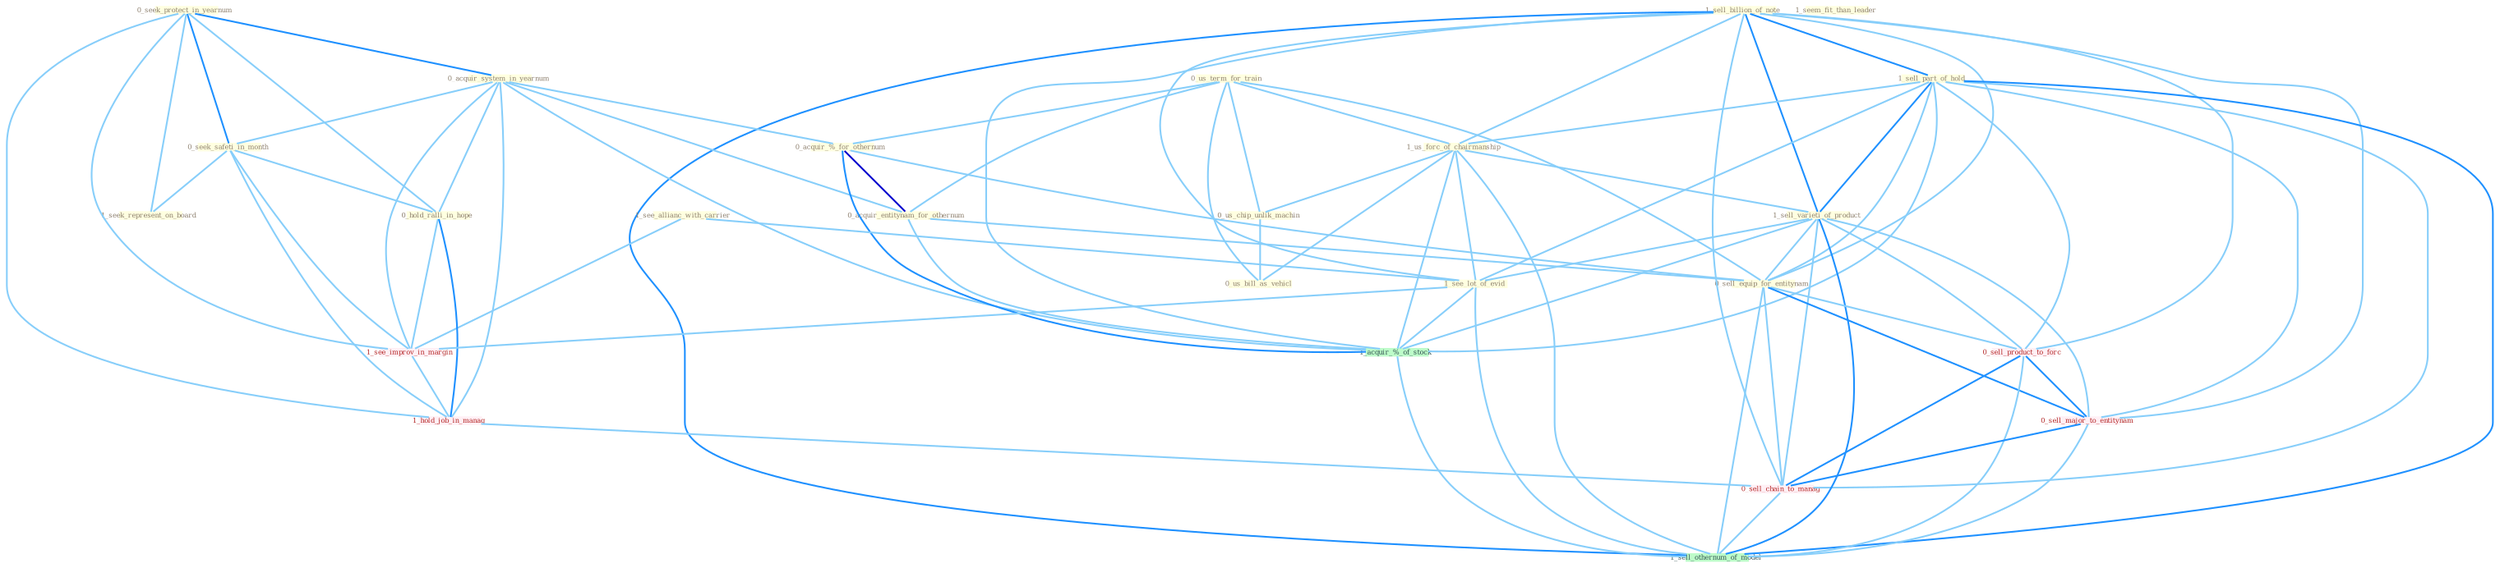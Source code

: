 Graph G{ 
    node
    [shape=polygon,style=filled,width=.5,height=.06,color="#BDFCC9",fixedsize=true,fontsize=4,
    fontcolor="#2f4f4f"];
    {node
    [color="#ffffe0", fontcolor="#8b7d6b"] "1_sell_billion_of_note " "1_sell_part_of_hold " "1_seem_fit_than_leader " "0_us_term_for_train " "1_us_forc_of_chairmanship " "0_seek_protect_in_yearnum " "0_acquir_system_in_yearnum " "0_acquir_%_for_othernum " "0_seek_safeti_in_month " "1_see_allianc_with_carrier " "0_acquir_entitynam_for_othernum " "0_us_chip_unlik_machin " "1_sell_varieti_of_product " "0_sell_equip_for_entitynam " "1_seek_represent_on_board " "0_us_bill_as_vehicl " "0_hold_ralli_in_hope " "1_see_lot_of_evid "}
{node [color="#fff0f5", fontcolor="#b22222"] "1_see_improv_in_margin " "1_hold_job_in_manag " "0_sell_product_to_forc " "0_sell_major_to_entitynam " "0_sell_chain_to_manag "}
edge [color="#B0E2FF"];

	"1_sell_billion_of_note " -- "1_sell_part_of_hold " [w="2", color="#1e90ff" , len=0.8];
	"1_sell_billion_of_note " -- "1_us_forc_of_chairmanship " [w="1", color="#87cefa" ];
	"1_sell_billion_of_note " -- "1_sell_varieti_of_product " [w="2", color="#1e90ff" , len=0.8];
	"1_sell_billion_of_note " -- "0_sell_equip_for_entitynam " [w="1", color="#87cefa" ];
	"1_sell_billion_of_note " -- "1_see_lot_of_evid " [w="1", color="#87cefa" ];
	"1_sell_billion_of_note " -- "1_acquir_%_of_stock " [w="1", color="#87cefa" ];
	"1_sell_billion_of_note " -- "0_sell_product_to_forc " [w="1", color="#87cefa" ];
	"1_sell_billion_of_note " -- "0_sell_major_to_entitynam " [w="1", color="#87cefa" ];
	"1_sell_billion_of_note " -- "0_sell_chain_to_manag " [w="1", color="#87cefa" ];
	"1_sell_billion_of_note " -- "1_sell_othernum_of_model " [w="2", color="#1e90ff" , len=0.8];
	"1_sell_part_of_hold " -- "1_us_forc_of_chairmanship " [w="1", color="#87cefa" ];
	"1_sell_part_of_hold " -- "1_sell_varieti_of_product " [w="2", color="#1e90ff" , len=0.8];
	"1_sell_part_of_hold " -- "0_sell_equip_for_entitynam " [w="1", color="#87cefa" ];
	"1_sell_part_of_hold " -- "1_see_lot_of_evid " [w="1", color="#87cefa" ];
	"1_sell_part_of_hold " -- "1_acquir_%_of_stock " [w="1", color="#87cefa" ];
	"1_sell_part_of_hold " -- "0_sell_product_to_forc " [w="1", color="#87cefa" ];
	"1_sell_part_of_hold " -- "0_sell_major_to_entitynam " [w="1", color="#87cefa" ];
	"1_sell_part_of_hold " -- "0_sell_chain_to_manag " [w="1", color="#87cefa" ];
	"1_sell_part_of_hold " -- "1_sell_othernum_of_model " [w="2", color="#1e90ff" , len=0.8];
	"0_us_term_for_train " -- "1_us_forc_of_chairmanship " [w="1", color="#87cefa" ];
	"0_us_term_for_train " -- "0_acquir_%_for_othernum " [w="1", color="#87cefa" ];
	"0_us_term_for_train " -- "0_acquir_entitynam_for_othernum " [w="1", color="#87cefa" ];
	"0_us_term_for_train " -- "0_us_chip_unlik_machin " [w="1", color="#87cefa" ];
	"0_us_term_for_train " -- "0_sell_equip_for_entitynam " [w="1", color="#87cefa" ];
	"0_us_term_for_train " -- "0_us_bill_as_vehicl " [w="1", color="#87cefa" ];
	"1_us_forc_of_chairmanship " -- "0_us_chip_unlik_machin " [w="1", color="#87cefa" ];
	"1_us_forc_of_chairmanship " -- "1_sell_varieti_of_product " [w="1", color="#87cefa" ];
	"1_us_forc_of_chairmanship " -- "0_us_bill_as_vehicl " [w="1", color="#87cefa" ];
	"1_us_forc_of_chairmanship " -- "1_see_lot_of_evid " [w="1", color="#87cefa" ];
	"1_us_forc_of_chairmanship " -- "1_acquir_%_of_stock " [w="1", color="#87cefa" ];
	"1_us_forc_of_chairmanship " -- "1_sell_othernum_of_model " [w="1", color="#87cefa" ];
	"0_seek_protect_in_yearnum " -- "0_acquir_system_in_yearnum " [w="2", color="#1e90ff" , len=0.8];
	"0_seek_protect_in_yearnum " -- "0_seek_safeti_in_month " [w="2", color="#1e90ff" , len=0.8];
	"0_seek_protect_in_yearnum " -- "1_seek_represent_on_board " [w="1", color="#87cefa" ];
	"0_seek_protect_in_yearnum " -- "0_hold_ralli_in_hope " [w="1", color="#87cefa" ];
	"0_seek_protect_in_yearnum " -- "1_see_improv_in_margin " [w="1", color="#87cefa" ];
	"0_seek_protect_in_yearnum " -- "1_hold_job_in_manag " [w="1", color="#87cefa" ];
	"0_acquir_system_in_yearnum " -- "0_acquir_%_for_othernum " [w="1", color="#87cefa" ];
	"0_acquir_system_in_yearnum " -- "0_seek_safeti_in_month " [w="1", color="#87cefa" ];
	"0_acquir_system_in_yearnum " -- "0_acquir_entitynam_for_othernum " [w="1", color="#87cefa" ];
	"0_acquir_system_in_yearnum " -- "0_hold_ralli_in_hope " [w="1", color="#87cefa" ];
	"0_acquir_system_in_yearnum " -- "1_see_improv_in_margin " [w="1", color="#87cefa" ];
	"0_acquir_system_in_yearnum " -- "1_acquir_%_of_stock " [w="1", color="#87cefa" ];
	"0_acquir_system_in_yearnum " -- "1_hold_job_in_manag " [w="1", color="#87cefa" ];
	"0_acquir_%_for_othernum " -- "0_acquir_entitynam_for_othernum " [w="3", color="#0000cd" , len=0.6];
	"0_acquir_%_for_othernum " -- "0_sell_equip_for_entitynam " [w="1", color="#87cefa" ];
	"0_acquir_%_for_othernum " -- "1_acquir_%_of_stock " [w="2", color="#1e90ff" , len=0.8];
	"0_seek_safeti_in_month " -- "1_seek_represent_on_board " [w="1", color="#87cefa" ];
	"0_seek_safeti_in_month " -- "0_hold_ralli_in_hope " [w="1", color="#87cefa" ];
	"0_seek_safeti_in_month " -- "1_see_improv_in_margin " [w="1", color="#87cefa" ];
	"0_seek_safeti_in_month " -- "1_hold_job_in_manag " [w="1", color="#87cefa" ];
	"1_see_allianc_with_carrier " -- "1_see_lot_of_evid " [w="1", color="#87cefa" ];
	"1_see_allianc_with_carrier " -- "1_see_improv_in_margin " [w="1", color="#87cefa" ];
	"0_acquir_entitynam_for_othernum " -- "0_sell_equip_for_entitynam " [w="1", color="#87cefa" ];
	"0_acquir_entitynam_for_othernum " -- "1_acquir_%_of_stock " [w="1", color="#87cefa" ];
	"0_us_chip_unlik_machin " -- "0_us_bill_as_vehicl " [w="1", color="#87cefa" ];
	"1_sell_varieti_of_product " -- "0_sell_equip_for_entitynam " [w="1", color="#87cefa" ];
	"1_sell_varieti_of_product " -- "1_see_lot_of_evid " [w="1", color="#87cefa" ];
	"1_sell_varieti_of_product " -- "1_acquir_%_of_stock " [w="1", color="#87cefa" ];
	"1_sell_varieti_of_product " -- "0_sell_product_to_forc " [w="1", color="#87cefa" ];
	"1_sell_varieti_of_product " -- "0_sell_major_to_entitynam " [w="1", color="#87cefa" ];
	"1_sell_varieti_of_product " -- "0_sell_chain_to_manag " [w="1", color="#87cefa" ];
	"1_sell_varieti_of_product " -- "1_sell_othernum_of_model " [w="2", color="#1e90ff" , len=0.8];
	"0_sell_equip_for_entitynam " -- "0_sell_product_to_forc " [w="1", color="#87cefa" ];
	"0_sell_equip_for_entitynam " -- "0_sell_major_to_entitynam " [w="2", color="#1e90ff" , len=0.8];
	"0_sell_equip_for_entitynam " -- "0_sell_chain_to_manag " [w="1", color="#87cefa" ];
	"0_sell_equip_for_entitynam " -- "1_sell_othernum_of_model " [w="1", color="#87cefa" ];
	"0_hold_ralli_in_hope " -- "1_see_improv_in_margin " [w="1", color="#87cefa" ];
	"0_hold_ralli_in_hope " -- "1_hold_job_in_manag " [w="2", color="#1e90ff" , len=0.8];
	"1_see_lot_of_evid " -- "1_see_improv_in_margin " [w="1", color="#87cefa" ];
	"1_see_lot_of_evid " -- "1_acquir_%_of_stock " [w="1", color="#87cefa" ];
	"1_see_lot_of_evid " -- "1_sell_othernum_of_model " [w="1", color="#87cefa" ];
	"1_see_improv_in_margin " -- "1_hold_job_in_manag " [w="1", color="#87cefa" ];
	"1_acquir_%_of_stock " -- "1_sell_othernum_of_model " [w="1", color="#87cefa" ];
	"1_hold_job_in_manag " -- "0_sell_chain_to_manag " [w="1", color="#87cefa" ];
	"0_sell_product_to_forc " -- "0_sell_major_to_entitynam " [w="2", color="#1e90ff" , len=0.8];
	"0_sell_product_to_forc " -- "0_sell_chain_to_manag " [w="2", color="#1e90ff" , len=0.8];
	"0_sell_product_to_forc " -- "1_sell_othernum_of_model " [w="1", color="#87cefa" ];
	"0_sell_major_to_entitynam " -- "0_sell_chain_to_manag " [w="2", color="#1e90ff" , len=0.8];
	"0_sell_major_to_entitynam " -- "1_sell_othernum_of_model " [w="1", color="#87cefa" ];
	"0_sell_chain_to_manag " -- "1_sell_othernum_of_model " [w="1", color="#87cefa" ];
}